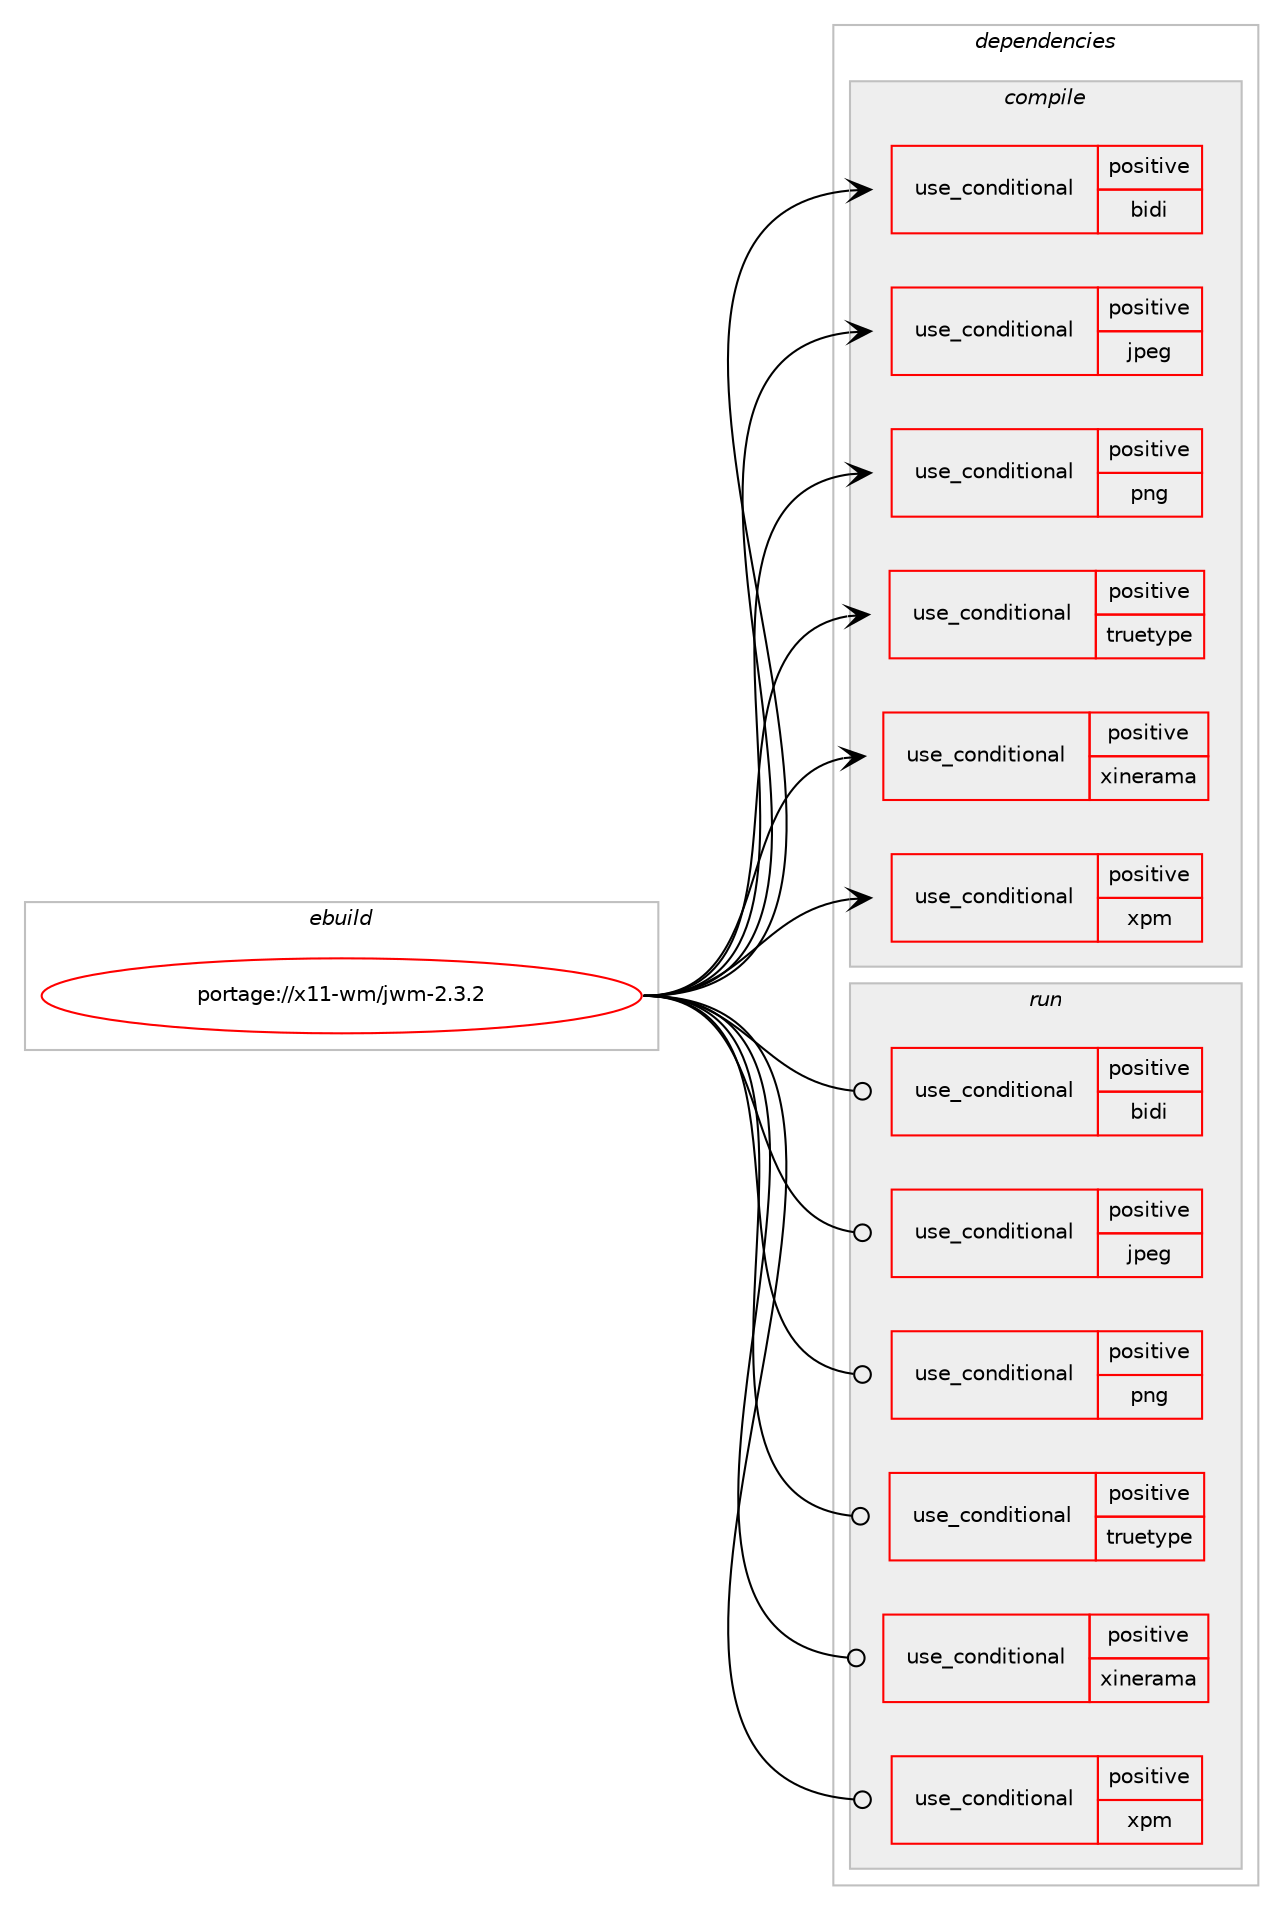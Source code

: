 digraph prolog {

# *************
# Graph options
# *************

newrank=true;
concentrate=true;
compound=true;
graph [rankdir=LR,fontname=Helvetica,fontsize=10,ranksep=1.5];#, ranksep=2.5, nodesep=0.2];
edge  [arrowhead=vee];
node  [fontname=Helvetica,fontsize=10];

# **********
# The ebuild
# **********

subgraph cluster_leftcol {
color=gray;
label=<<i>ebuild</i>>;
id [label="portage://x11-wm/jwm-2.3.2", color=red, width=4, href="../x11-wm/jwm-2.3.2.svg"];
}

# ****************
# The dependencies
# ****************

subgraph cluster_midcol {
color=gray;
label=<<i>dependencies</i>>;
subgraph cluster_compile {
fillcolor="#eeeeee";
style=filled;
label=<<i>compile</i>>;
subgraph cond1364 {
dependency3655 [label=<<TABLE BORDER="0" CELLBORDER="1" CELLSPACING="0" CELLPADDING="4"><TR><TD ROWSPAN="3" CELLPADDING="10">use_conditional</TD></TR><TR><TD>positive</TD></TR><TR><TD>bidi</TD></TR></TABLE>>, shape=none, color=red];
# *** BEGIN UNKNOWN DEPENDENCY TYPE (TODO) ***
# dependency3655 -> package_dependency(portage://x11-wm/jwm-2.3.2,install,no,dev-libs,fribidi,none,[,,],[],[])
# *** END UNKNOWN DEPENDENCY TYPE (TODO) ***

}
id:e -> dependency3655:w [weight=20,style="solid",arrowhead="vee"];
subgraph cond1365 {
dependency3656 [label=<<TABLE BORDER="0" CELLBORDER="1" CELLSPACING="0" CELLPADDING="4"><TR><TD ROWSPAN="3" CELLPADDING="10">use_conditional</TD></TR><TR><TD>positive</TD></TR><TR><TD>jpeg</TD></TR></TABLE>>, shape=none, color=red];
# *** BEGIN UNKNOWN DEPENDENCY TYPE (TODO) ***
# dependency3656 -> package_dependency(portage://x11-wm/jwm-2.3.2,install,no,virtual,jpeg,none,[,,],[slot(0),equal],[])
# *** END UNKNOWN DEPENDENCY TYPE (TODO) ***

}
id:e -> dependency3656:w [weight=20,style="solid",arrowhead="vee"];
subgraph cond1366 {
dependency3657 [label=<<TABLE BORDER="0" CELLBORDER="1" CELLSPACING="0" CELLPADDING="4"><TR><TD ROWSPAN="3" CELLPADDING="10">use_conditional</TD></TR><TR><TD>positive</TD></TR><TR><TD>png</TD></TR></TABLE>>, shape=none, color=red];
# *** BEGIN UNKNOWN DEPENDENCY TYPE (TODO) ***
# dependency3657 -> package_dependency(portage://x11-wm/jwm-2.3.2,install,no,media-libs,libpng,none,[,,],[slot(0),equal],[])
# *** END UNKNOWN DEPENDENCY TYPE (TODO) ***

}
id:e -> dependency3657:w [weight=20,style="solid",arrowhead="vee"];
subgraph cond1367 {
dependency3658 [label=<<TABLE BORDER="0" CELLBORDER="1" CELLSPACING="0" CELLPADDING="4"><TR><TD ROWSPAN="3" CELLPADDING="10">use_conditional</TD></TR><TR><TD>positive</TD></TR><TR><TD>truetype</TD></TR></TABLE>>, shape=none, color=red];
# *** BEGIN UNKNOWN DEPENDENCY TYPE (TODO) ***
# dependency3658 -> package_dependency(portage://x11-wm/jwm-2.3.2,install,no,x11-libs,libXft,none,[,,],[],[])
# *** END UNKNOWN DEPENDENCY TYPE (TODO) ***

}
id:e -> dependency3658:w [weight=20,style="solid",arrowhead="vee"];
subgraph cond1368 {
dependency3659 [label=<<TABLE BORDER="0" CELLBORDER="1" CELLSPACING="0" CELLPADDING="4"><TR><TD ROWSPAN="3" CELLPADDING="10">use_conditional</TD></TR><TR><TD>positive</TD></TR><TR><TD>xinerama</TD></TR></TABLE>>, shape=none, color=red];
# *** BEGIN UNKNOWN DEPENDENCY TYPE (TODO) ***
# dependency3659 -> package_dependency(portage://x11-wm/jwm-2.3.2,install,no,x11-libs,libXinerama,none,[,,],[],[])
# *** END UNKNOWN DEPENDENCY TYPE (TODO) ***

}
id:e -> dependency3659:w [weight=20,style="solid",arrowhead="vee"];
subgraph cond1369 {
dependency3660 [label=<<TABLE BORDER="0" CELLBORDER="1" CELLSPACING="0" CELLPADDING="4"><TR><TD ROWSPAN="3" CELLPADDING="10">use_conditional</TD></TR><TR><TD>positive</TD></TR><TR><TD>xpm</TD></TR></TABLE>>, shape=none, color=red];
# *** BEGIN UNKNOWN DEPENDENCY TYPE (TODO) ***
# dependency3660 -> package_dependency(portage://x11-wm/jwm-2.3.2,install,no,x11-libs,libXpm,none,[,,],[],[])
# *** END UNKNOWN DEPENDENCY TYPE (TODO) ***

}
id:e -> dependency3660:w [weight=20,style="solid",arrowhead="vee"];
# *** BEGIN UNKNOWN DEPENDENCY TYPE (TODO) ***
# id -> package_dependency(portage://x11-wm/jwm-2.3.2,install,no,dev-libs,expat,none,[,,],[],[])
# *** END UNKNOWN DEPENDENCY TYPE (TODO) ***

# *** BEGIN UNKNOWN DEPENDENCY TYPE (TODO) ***
# id -> package_dependency(portage://x11-wm/jwm-2.3.2,install,no,x11-base,xorg-proto,none,[,,],[],[])
# *** END UNKNOWN DEPENDENCY TYPE (TODO) ***

# *** BEGIN UNKNOWN DEPENDENCY TYPE (TODO) ***
# id -> package_dependency(portage://x11-wm/jwm-2.3.2,install,no,x11-libs,libXau,none,[,,],[],[])
# *** END UNKNOWN DEPENDENCY TYPE (TODO) ***

# *** BEGIN UNKNOWN DEPENDENCY TYPE (TODO) ***
# id -> package_dependency(portage://x11-wm/jwm-2.3.2,install,no,x11-libs,libXdmcp,none,[,,],[],[])
# *** END UNKNOWN DEPENDENCY TYPE (TODO) ***

# *** BEGIN UNKNOWN DEPENDENCY TYPE (TODO) ***
# id -> package_dependency(portage://x11-wm/jwm-2.3.2,install,no,x11-libs,libXext,none,[,,],[],[])
# *** END UNKNOWN DEPENDENCY TYPE (TODO) ***

# *** BEGIN UNKNOWN DEPENDENCY TYPE (TODO) ***
# id -> package_dependency(portage://x11-wm/jwm-2.3.2,install,no,x11-libs,libXrender,none,[,,],[],[])
# *** END UNKNOWN DEPENDENCY TYPE (TODO) ***

}
subgraph cluster_compileandrun {
fillcolor="#eeeeee";
style=filled;
label=<<i>compile and run</i>>;
}
subgraph cluster_run {
fillcolor="#eeeeee";
style=filled;
label=<<i>run</i>>;
subgraph cond1370 {
dependency3661 [label=<<TABLE BORDER="0" CELLBORDER="1" CELLSPACING="0" CELLPADDING="4"><TR><TD ROWSPAN="3" CELLPADDING="10">use_conditional</TD></TR><TR><TD>positive</TD></TR><TR><TD>bidi</TD></TR></TABLE>>, shape=none, color=red];
# *** BEGIN UNKNOWN DEPENDENCY TYPE (TODO) ***
# dependency3661 -> package_dependency(portage://x11-wm/jwm-2.3.2,run,no,dev-libs,fribidi,none,[,,],[],[])
# *** END UNKNOWN DEPENDENCY TYPE (TODO) ***

}
id:e -> dependency3661:w [weight=20,style="solid",arrowhead="odot"];
subgraph cond1371 {
dependency3662 [label=<<TABLE BORDER="0" CELLBORDER="1" CELLSPACING="0" CELLPADDING="4"><TR><TD ROWSPAN="3" CELLPADDING="10">use_conditional</TD></TR><TR><TD>positive</TD></TR><TR><TD>jpeg</TD></TR></TABLE>>, shape=none, color=red];
# *** BEGIN UNKNOWN DEPENDENCY TYPE (TODO) ***
# dependency3662 -> package_dependency(portage://x11-wm/jwm-2.3.2,run,no,virtual,jpeg,none,[,,],[slot(0),equal],[])
# *** END UNKNOWN DEPENDENCY TYPE (TODO) ***

}
id:e -> dependency3662:w [weight=20,style="solid",arrowhead="odot"];
subgraph cond1372 {
dependency3663 [label=<<TABLE BORDER="0" CELLBORDER="1" CELLSPACING="0" CELLPADDING="4"><TR><TD ROWSPAN="3" CELLPADDING="10">use_conditional</TD></TR><TR><TD>positive</TD></TR><TR><TD>png</TD></TR></TABLE>>, shape=none, color=red];
# *** BEGIN UNKNOWN DEPENDENCY TYPE (TODO) ***
# dependency3663 -> package_dependency(portage://x11-wm/jwm-2.3.2,run,no,media-libs,libpng,none,[,,],[slot(0),equal],[])
# *** END UNKNOWN DEPENDENCY TYPE (TODO) ***

}
id:e -> dependency3663:w [weight=20,style="solid",arrowhead="odot"];
subgraph cond1373 {
dependency3664 [label=<<TABLE BORDER="0" CELLBORDER="1" CELLSPACING="0" CELLPADDING="4"><TR><TD ROWSPAN="3" CELLPADDING="10">use_conditional</TD></TR><TR><TD>positive</TD></TR><TR><TD>truetype</TD></TR></TABLE>>, shape=none, color=red];
# *** BEGIN UNKNOWN DEPENDENCY TYPE (TODO) ***
# dependency3664 -> package_dependency(portage://x11-wm/jwm-2.3.2,run,no,x11-libs,libXft,none,[,,],[],[])
# *** END UNKNOWN DEPENDENCY TYPE (TODO) ***

}
id:e -> dependency3664:w [weight=20,style="solid",arrowhead="odot"];
subgraph cond1374 {
dependency3665 [label=<<TABLE BORDER="0" CELLBORDER="1" CELLSPACING="0" CELLPADDING="4"><TR><TD ROWSPAN="3" CELLPADDING="10">use_conditional</TD></TR><TR><TD>positive</TD></TR><TR><TD>xinerama</TD></TR></TABLE>>, shape=none, color=red];
# *** BEGIN UNKNOWN DEPENDENCY TYPE (TODO) ***
# dependency3665 -> package_dependency(portage://x11-wm/jwm-2.3.2,run,no,x11-libs,libXinerama,none,[,,],[],[])
# *** END UNKNOWN DEPENDENCY TYPE (TODO) ***

}
id:e -> dependency3665:w [weight=20,style="solid",arrowhead="odot"];
subgraph cond1375 {
dependency3666 [label=<<TABLE BORDER="0" CELLBORDER="1" CELLSPACING="0" CELLPADDING="4"><TR><TD ROWSPAN="3" CELLPADDING="10">use_conditional</TD></TR><TR><TD>positive</TD></TR><TR><TD>xpm</TD></TR></TABLE>>, shape=none, color=red];
# *** BEGIN UNKNOWN DEPENDENCY TYPE (TODO) ***
# dependency3666 -> package_dependency(portage://x11-wm/jwm-2.3.2,run,no,x11-libs,libXpm,none,[,,],[],[])
# *** END UNKNOWN DEPENDENCY TYPE (TODO) ***

}
id:e -> dependency3666:w [weight=20,style="solid",arrowhead="odot"];
# *** BEGIN UNKNOWN DEPENDENCY TYPE (TODO) ***
# id -> package_dependency(portage://x11-wm/jwm-2.3.2,run,no,dev-libs,expat,none,[,,],[],[])
# *** END UNKNOWN DEPENDENCY TYPE (TODO) ***

# *** BEGIN UNKNOWN DEPENDENCY TYPE (TODO) ***
# id -> package_dependency(portage://x11-wm/jwm-2.3.2,run,no,x11-libs,libXau,none,[,,],[],[])
# *** END UNKNOWN DEPENDENCY TYPE (TODO) ***

# *** BEGIN UNKNOWN DEPENDENCY TYPE (TODO) ***
# id -> package_dependency(portage://x11-wm/jwm-2.3.2,run,no,x11-libs,libXdmcp,none,[,,],[],[])
# *** END UNKNOWN DEPENDENCY TYPE (TODO) ***

# *** BEGIN UNKNOWN DEPENDENCY TYPE (TODO) ***
# id -> package_dependency(portage://x11-wm/jwm-2.3.2,run,no,x11-libs,libXext,none,[,,],[],[])
# *** END UNKNOWN DEPENDENCY TYPE (TODO) ***

# *** BEGIN UNKNOWN DEPENDENCY TYPE (TODO) ***
# id -> package_dependency(portage://x11-wm/jwm-2.3.2,run,no,x11-libs,libXrender,none,[,,],[],[])
# *** END UNKNOWN DEPENDENCY TYPE (TODO) ***

}
}

# **************
# The candidates
# **************

subgraph cluster_choices {
rank=same;
color=gray;
label=<<i>candidates</i>>;

}

}

